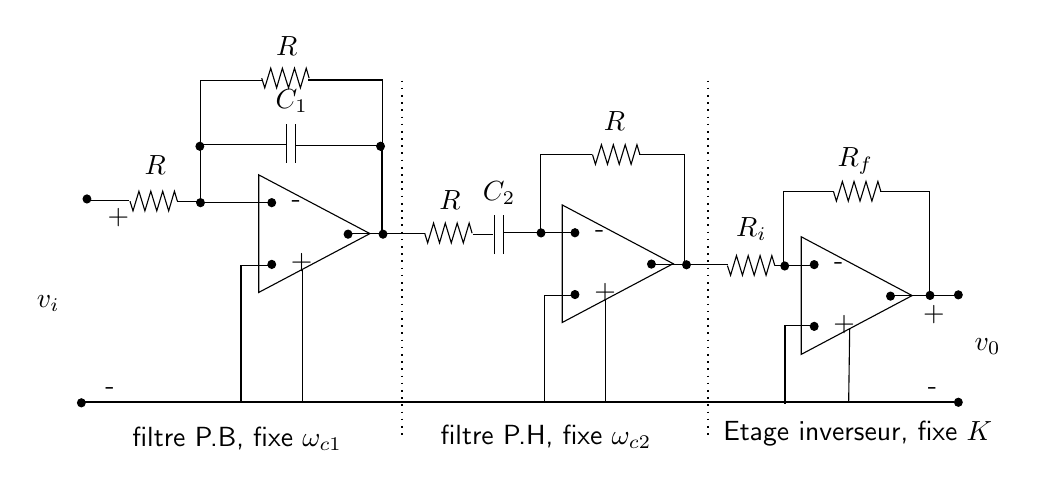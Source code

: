 \begin{tikzpicture}[y=-1cm]
\sf
\path (12.331,6.204) node[text=black,anchor=base] {Etage inverseur, fixe $K$};
\path (8.371,6.26) node[text=black,anchor=base] {filtre P.H, fixe $\omega_{c2}$};
\path (4.449,6.28) node[text=black,anchor=base] {filtre P.B, fixe $\omega_{c1}$};
\draw[semithick,dotted,black] (10.431,1.638) -- (10.431,6.204);
\draw[semithick,dotted,black] (6.542,1.638) -- (6.542,6.204);
\draw[black] (6.3,2.524) -- (6.3,1.631) -- (5.351,1.631);
\draw[black] (4.762,1.609) -- (4.8,1.731) -- (4.876,1.482) -- (4.951,1.731) -- (5.024,1.482) -- (5.102,1.731) -- (5.178,1.482) -- (5.253,1.731) -- (5.327,1.482) -- (5.364,1.609);
\draw[black] (3.982,2.491) -- (3.982,1.642) -- (4.769,1.642);
\draw[black] (6.289,3.571) -- (6.289,2.458) -- (5.198,2.458);
\draw[black] (5.073,2.447) -- (3.982,2.447) -- (3.982,3.162);
\path (13.693,5.069) node[text=black,anchor=base west] {$v_0$};
\path (13.464,5.631) node[text=black,anchor=base east] {-};
\path (13.558,4.696) node[text=black,anchor=base east] {+};
\path (2.318,4.518) node[text=black,anchor=base east] {$v_i$};
\path (2.651,5.62) node[text=black,anchor=base west] {-};
\path (2.682,3.471) node[text=black,anchor=base west] {+};
\draw[black] (13.549,5.72) -- (2.504,5.72);
\draw[black] (3.078,3.158) -- (2.562,3.158);
\draw[black] (12.616,3.042) -- (13.24,3.042) -- (13.24,4.358);
\draw[black] (12.731,4.364) -- (13.6,4.364);
\draw[black] (12.011,3.049) -- (11.393,3.049) -- (11.393,3.998);
\draw[black] (9.556,2.582) -- (10.136,2.582) -- (10.136,3.976);
\draw[black] (11.793,4.753) -- (11.407,4.753) -- (11.407,5.74);
\draw[black] (8.953,2.582) -- (8.307,2.582) -- (8.307,3.571);
\draw[black] (12.022,3.044) -- (12.06,3.169) -- (12.136,2.92) -- (12.211,3.169) -- (12.284,2.92) -- (12.36,3.169) -- (12.436,2.92) -- (12.511,3.169) -- (12.587,2.92) -- (12.624,3.044);
\draw[black] (8.962,2.578) -- (9,2.702) -- (9.076,2.453) -- (9.153,2.702) -- (9.227,2.453) -- (9.302,2.702) -- (9.378,2.453) -- (9.453,2.702) -- (9.527,2.453) -- (9.564,2.578);
\draw[black] (11.276,3.991) -- (11.756,3.991);
\draw[black] (10.676,3.989) -- (10.716,4.111) -- (10.791,3.862) -- (10.867,4.111) -- (10.94,3.862) -- (11.016,4.111) -- (11.091,3.862) -- (11.167,4.111) -- (11.24,3.862) -- (11.278,3.989);
\draw[black] (7.442,3.589) -- (7.704,3.589);
\draw[black] (3.089,3.171) -- (3.127,3.293) -- (3.202,3.044) -- (3.278,3.293) -- (3.353,3.044) -- (3.429,3.293) -- (3.504,3.044) -- (3.58,3.293) -- (3.653,3.044) -- (3.691,3.171);
\draw[black] (3.687,3.169) -- (3.947,3.169);
\draw[black] (4.882,3.982) -- (4.498,3.982) -- (4.498,5.709);
\draw[black] (8.733,4.364) -- (8.349,4.364) -- (8.349,5.72);
\draw[black] (6.831,3.576) -- (6.869,3.7) -- (6.944,3.449) -- (7.02,3.7) -- (7.093,3.449) -- (7.169,3.7) -- (7.244,3.449) -- (7.322,3.7) -- (7.396,3.449) -- (7.433,3.576);
\path (12.3,2.731) node[text=black,anchor=base] {$R_f$};
\path (10.98,3.622) node[text=black,anchor=base] {$R_i$};
\path (7.776,3.158) node[text=black,anchor=base] {$C_2$};
\path (5.08,1.324) node[text=black,anchor=base] {$R$};
\path (5.142,1.991) node[text=black,anchor=base] {$C_1$};
\filldraw[black] (6.271,2.473) ellipse (0.049cm and 0.051cm);
\filldraw[black] (3.976,2.473) ellipse (0.049cm and 0.051cm);
\path (9.242,2.278) node[text=black,anchor=base] {$R$};
\path (7.153,3.28) node[text=black,anchor=base] {$R$};
\path (3.409,2.829) node[text=black,anchor=base] {$R$};
\filldraw[black] (13.609,5.724) ellipse (0.049cm and 0.051cm);
\filldraw[black] (2.471,5.731) ellipse (0.049cm and 0.051cm);
\filldraw[black] (2.542,3.142) ellipse (0.049cm and 0.051cm);
\draw[black] (12.216,5.709) -- (12.229,4.789);
\filldraw[black] (13.249,4.367) ellipse (0.049cm and 0.051cm);
\filldraw[black] (8.309,3.573) ellipse (0.049cm and 0.051cm);
\filldraw[black] (11.404,3.993) ellipse (0.049cm and 0.051cm);
\filldraw[black] (13.609,4.36) ellipse (0.049cm and 0.051cm);
\filldraw[black] (10.156,3.978) ellipse (0.049cm and 0.051cm);
\filldraw[black] (4.889,3.189) ellipse (0.049cm and 0.051cm);
\filldraw[black] (4.889,3.973) ellipse (0.049cm and 0.051cm);
\filldraw[black] (5.858,3.589) ellipse (0.049cm and 0.051cm);
\filldraw[black] (3.984,3.189) ellipse (0.049cm and 0.051cm);
\filldraw[black] (6.302,3.589) ellipse (0.049cm and 0.051cm);
\draw[black] (5.907,3.58) -- (6.838,3.58);
\draw[black] (5.276,5.709) -- (5.276,4.033);
\draw[black] (9.127,5.72) -- (9.127,4.409);
\draw[black] (9.76,3.969) -- (10.689,3.969);
\filldraw[black] (12.747,4.376) ellipse (0.049cm and 0.051cm);
\filldraw[black] (11.778,4.76) ellipse (0.049cm and 0.051cm);
\filldraw[black] (11.778,3.976) ellipse (0.049cm and 0.051cm);
\filldraw[black] (8.74,3.571) ellipse (0.049cm and 0.051cm);
\filldraw[black] (8.74,4.356) ellipse (0.049cm and 0.051cm);
\filldraw[black] (9.711,3.969) ellipse (0.049cm and 0.051cm);
\draw (5.196,2.684) -- (5.196,2.187);
\draw (5.08,2.684) -- (5.08,2.187);
\path (11.907,4.033) node[anchor=base west] {-};
\path (11.898,4.82) node[anchor=base west] {+};
\draw (11.613,3.622) -- (13.022,4.369) -- (11.613,5.116) -- cycle;
\draw (7.842,3.571) -- (8.698,3.571);
\draw (8.578,3.218) -- (9.987,3.964) -- (8.578,4.711) -- cycle;
\path (8.862,4.413) node[anchor=base west] {+};
\path (8.871,3.629) node[anchor=base west] {-};
\draw (4.724,2.836) -- (6.136,3.582) -- (4.724,4.329) -- cycle;
\draw (3.984,3.189) -- (4.84,3.189);
\path (5.009,4.033) node[anchor=base west] {+};
\path (5.018,3.247) node[anchor=base west] {-};
\draw (7.833,3.844) -- (7.833,3.347);
\draw (7.72,3.844) -- (7.72,3.347);

\end{tikzpicture}%

%% Configure (x)emacs for this file ...
%% Local Variables:
%% mode: latex
%% End: